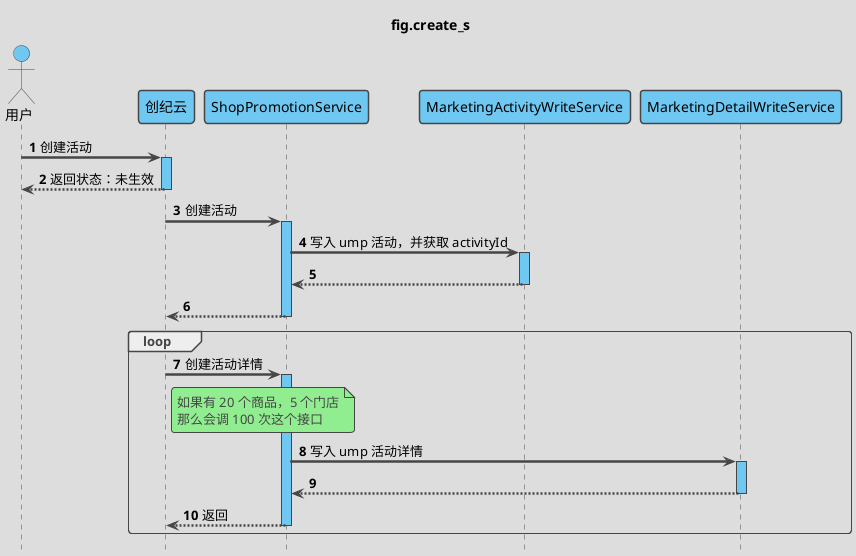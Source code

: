 @startuml

'https://plantuml.com/sequence-diagram

'隐藏脚注
hide footbox

title fig.create_s

'使用 toy 主题
!theme toy

'自动激活
autoActivate on

'编号
autonumber 1

'隐藏孤立的参与者
hide unlinked

'文字对齐，向左对齐
skinparam sequenceMessageAlign left

'箭头粗度
skinparam sequenceArrowThickness 2.5

' 皮肤
skinparam sequence {
    LifeLineBackgroundColor #6FC8F2
    ParticipantBackgroundColor #6FC8F2
    ParticipantFontColor black
    ActorBackgroundColor #6FC8F2
    ActorFontColor black
}

actor 用户 as user
participant 创纪云 as saas
participant ShopPromotionService as ShopPromotionService
participant MarketingActivityWriteService as MarketingActivityWriteService
participant MarketingRangeWriteService as MarketingRangeWriteService
participant MarketingDetailWriteService as MarketingDetailWriteService
participant MarketingDetailReadService as MarketingDetailReadService


participant Umcc as Umcc

user -> saas : 创建活动
return 返回状态：未生效

saas -> ShopPromotionService : 创建活动

ShopPromotionService -> MarketingActivityWriteService : 写入 ump 活动，并获取 activityId
return
return

loop
    saas -> ShopPromotionService : 创建活动详情
    note right of saas
        如果有 20 个商品，5 个门店
        那么会调 100 次这个接口
    end note
    ShopPromotionService -> MarketingDetailWriteService : 写入 ump 活动详情
    return
return 返回
end loop


@enduml